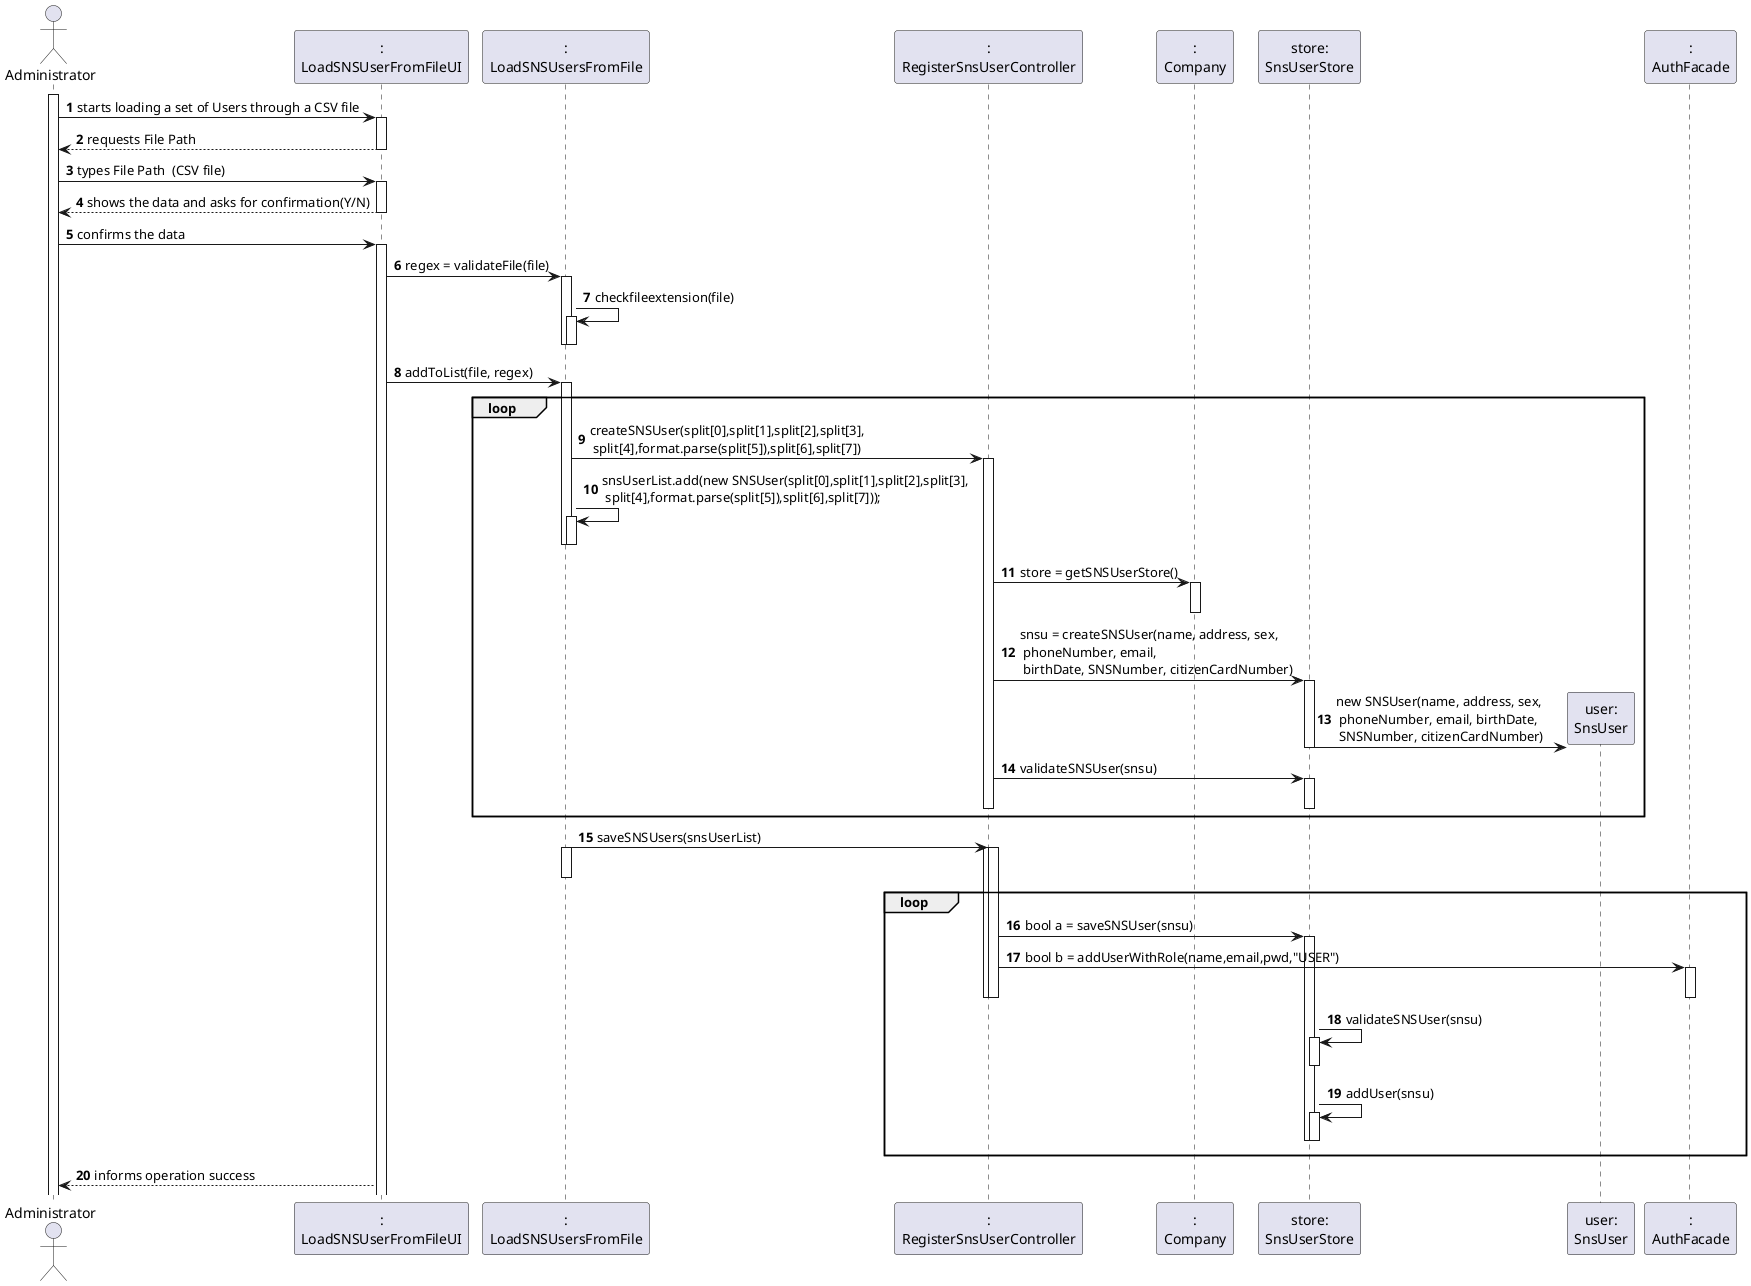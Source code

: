 @startuml
'https://plantuml.com/sequence-diagram

autonumber

@startuml
autonumber
'hide footbox
actor "Administrator" as ADM

participant ":\nLoadSNSUserFromFileUI" as UI
participant ":\nLoadSNSUsersFromFile" as FILE
participant ":\nRegisterSnsUserController" as CTRL
participant ":\nCompany" as COMPANY
participant "store:\nSnsUserStore" as STORE
participant "user:\nSnsUser" as USER
participant ":\nAuthFacade" as AUTH



activate ADM
ADM -> UI : starts loading a set of Users through a CSV file
activate UI
UI --> ADM : requests File Path
deactivate UI

ADM -> UI : types File Path  (CSV file)
activate UI
UI --> ADM : shows the data and asks for confirmation(Y/N)
deactivate UI
ADM -> UI : confirms the data
activate UI

UI -> FILE : regex = validateFile(file)
activate FILE
FILE -> FILE: checkfileextension(file)
activate FILE

deactivate FILE


deactivate FILE
UI -> FILE : addToList(file, regex)

activate FILE

loop

FILE -> CTRL : createSNSUser(split[0],split[1],split[2],split[3], \n split[4],format.parse(split[5]),split[6],split[7])
activate CTRL
FILE -> FILE : snsUserList.add(new SNSUser(split[0],split[1],split[2],split[3], \n split[4],format.parse(split[5]),split[6],split[7]));
activate FILE
deactivate FILE
deactivate FILE



CTRL -> COMPANY :store = getSNSUserStore()
activate COMPANY
deactivate COMPANY

CTRL -> STORE : snsu = createSNSUser(name, address, sex, \n phoneNumber, email, \n birthDate, SNSNumber, citizenCardNumber)
activate STORE

STORE -> USER** : new SNSUser(name, address, sex, \n phoneNumber, email, birthDate, \n SNSNumber, citizenCardNumber)

deactivate STORE


CTRL -> STORE : validateSNSUser(snsu)
activate STORE




deactivate CTRL



deactivate STORE
deactivate CTRL
end loop



FILE -> CTRL : saveSNSUsers(snsUserList)
activate FILE
deactivate FILE
loop
activate CTRL
activate CTRL
CTRL -> STORE : bool a = saveSNSUser(snsu)
activate STORE

CTRL -> AUTH :  bool b = addUserWithRole(name,email,pwd,"USER")
activate AUTH
deactivate AUTH
deactivate CTRL
STORE -> STORE : validateSNSUser(snsu)
activate STORE
deactivate STORE






STORE -> STORE : addUser(snsu)
activate STORE
deactivate STORE
deactivate STORE
end loop



UI --> ADM : informs operation success


@enduml